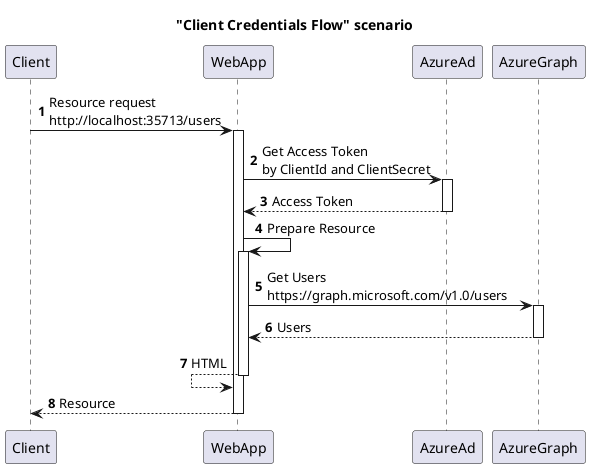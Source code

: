 @startuml

title "Client Credentials Flow" scenario

autonumber

Client -> WebApp: Resource request\nhttp://localhost:35713/users
activate WebApp
WebApp -> AzureAd: Get Access Token\nby ClientId and ClientSecret
activate AzureAd
WebApp <-- AzureAd: Access Token
deactivate AzureAd
    WebApp -> WebApp: Prepare Resource
    activate WebApp
        WebApp -> AzureGraph: Get Users\nhttps://graph.microsoft.com/v1.0/users
        activate AzureGraph
        WebApp <-- AzureGraph: Users
        deactivate AzureGraph
    WebApp <-- WebApp: HTML
    deactivate WebApp
Client <-- WebApp: Resource
deactivate WebApp

@enduml